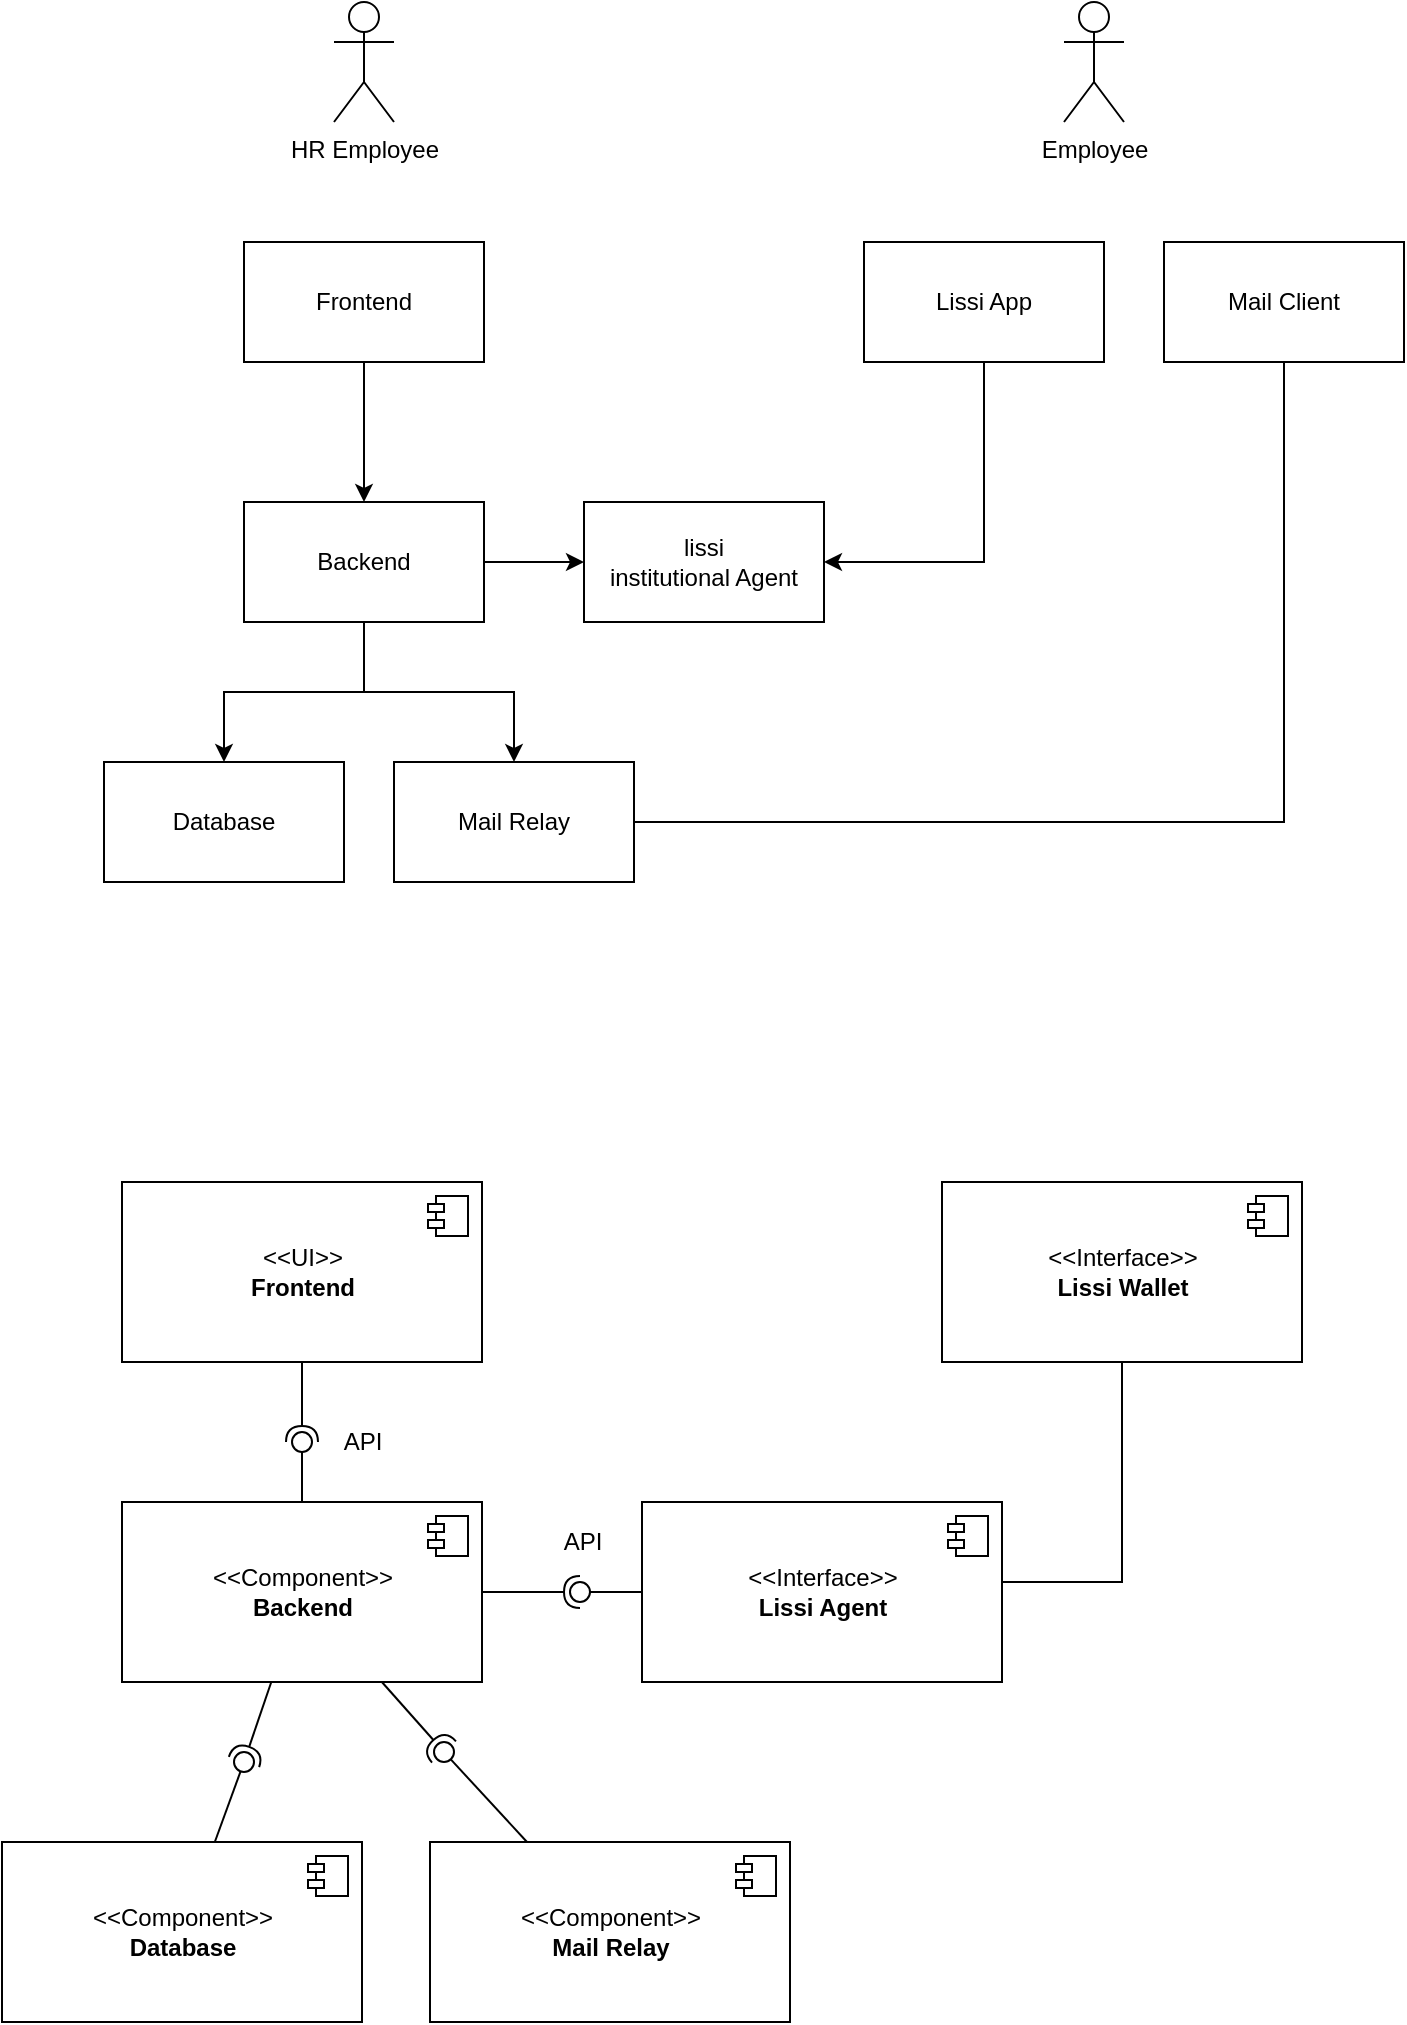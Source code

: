 <mxfile version="18.1.3" type="device"><diagram id="v6VRvSZS7hi8yU_le_NN" name="Seite-1"><mxGraphModel dx="1422" dy="905" grid="1" gridSize="10" guides="1" tooltips="1" connect="1" arrows="1" fold="1" page="1" pageScale="1" pageWidth="827" pageHeight="1169" math="0" shadow="0"><root><mxCell id="0"/><mxCell id="1" parent="0"/><mxCell id="uxKh1ZC-QFpaGqyWdyT6-4" style="edgeStyle=orthogonalEdgeStyle;rounded=0;orthogonalLoop=1;jettySize=auto;html=1;" parent="1" source="uxKh1ZC-QFpaGqyWdyT6-2" target="uxKh1ZC-QFpaGqyWdyT6-3" edge="1"><mxGeometry relative="1" as="geometry"/></mxCell><mxCell id="uxKh1ZC-QFpaGqyWdyT6-2" value="Frontend" style="rounded=0;whiteSpace=wrap;html=1;" parent="1" vertex="1"><mxGeometry x="210" y="190" width="120" height="60" as="geometry"/></mxCell><mxCell id="uxKh1ZC-QFpaGqyWdyT6-7" style="edgeStyle=orthogonalEdgeStyle;rounded=0;orthogonalLoop=1;jettySize=auto;html=1;" parent="1" source="uxKh1ZC-QFpaGqyWdyT6-3" target="uxKh1ZC-QFpaGqyWdyT6-6" edge="1"><mxGeometry relative="1" as="geometry"/></mxCell><mxCell id="uxKh1ZC-QFpaGqyWdyT6-10" style="edgeStyle=orthogonalEdgeStyle;rounded=0;orthogonalLoop=1;jettySize=auto;html=1;" parent="1" source="uxKh1ZC-QFpaGqyWdyT6-3" target="uxKh1ZC-QFpaGqyWdyT6-9" edge="1"><mxGeometry relative="1" as="geometry"/></mxCell><mxCell id="uxKh1ZC-QFpaGqyWdyT6-18" style="edgeStyle=orthogonalEdgeStyle;rounded=0;orthogonalLoop=1;jettySize=auto;html=1;" parent="1" source="uxKh1ZC-QFpaGqyWdyT6-3" target="uxKh1ZC-QFpaGqyWdyT6-17" edge="1"><mxGeometry relative="1" as="geometry"/></mxCell><mxCell id="uxKh1ZC-QFpaGqyWdyT6-3" value="Backend" style="rounded=0;whiteSpace=wrap;html=1;" parent="1" vertex="1"><mxGeometry x="210" y="320" width="120" height="60" as="geometry"/></mxCell><mxCell id="uxKh1ZC-QFpaGqyWdyT6-6" value="lissi&lt;br&gt;institutional Agent" style="rounded=0;whiteSpace=wrap;html=1;" parent="1" vertex="1"><mxGeometry x="380" y="320" width="120" height="60" as="geometry"/></mxCell><mxCell id="uxKh1ZC-QFpaGqyWdyT6-9" value="Database" style="rounded=0;whiteSpace=wrap;html=1;" parent="1" vertex="1"><mxGeometry x="140" y="450" width="120" height="60" as="geometry"/></mxCell><mxCell id="uxKh1ZC-QFpaGqyWdyT6-11" value="Employee" style="shape=umlActor;verticalLabelPosition=bottom;verticalAlign=top;html=1;outlineConnect=0;" parent="1" vertex="1"><mxGeometry x="620" y="70" width="30" height="60" as="geometry"/></mxCell><mxCell id="uxKh1ZC-QFpaGqyWdyT6-22" style="edgeStyle=orthogonalEdgeStyle;rounded=0;orthogonalLoop=1;jettySize=auto;html=1;" parent="1" source="uxKh1ZC-QFpaGqyWdyT6-13" target="uxKh1ZC-QFpaGqyWdyT6-6" edge="1"><mxGeometry relative="1" as="geometry"><Array as="points"><mxPoint x="580" y="350"/></Array></mxGeometry></mxCell><mxCell id="uxKh1ZC-QFpaGqyWdyT6-13" value="Lissi App" style="rounded=0;whiteSpace=wrap;html=1;" parent="1" vertex="1"><mxGeometry x="520" y="190" width="120" height="60" as="geometry"/></mxCell><mxCell id="uxKh1ZC-QFpaGqyWdyT6-15" value="HR Employee" style="shape=umlActor;verticalLabelPosition=bottom;verticalAlign=top;html=1;outlineConnect=0;" parent="1" vertex="1"><mxGeometry x="255" y="70" width="30" height="60" as="geometry"/></mxCell><mxCell id="uxKh1ZC-QFpaGqyWdyT6-21" style="edgeStyle=orthogonalEdgeStyle;rounded=0;orthogonalLoop=1;jettySize=auto;html=1;endArrow=none;endFill=0;" parent="1" source="uxKh1ZC-QFpaGqyWdyT6-17" target="uxKh1ZC-QFpaGqyWdyT6-20" edge="1"><mxGeometry relative="1" as="geometry"/></mxCell><mxCell id="uxKh1ZC-QFpaGqyWdyT6-17" value="Mail Relay" style="rounded=0;whiteSpace=wrap;html=1;" parent="1" vertex="1"><mxGeometry x="285" y="450" width="120" height="60" as="geometry"/></mxCell><mxCell id="uxKh1ZC-QFpaGqyWdyT6-20" value="Mail Client" style="rounded=0;whiteSpace=wrap;html=1;" parent="1" vertex="1"><mxGeometry x="670" y="190" width="120" height="60" as="geometry"/></mxCell><mxCell id="uxKh1ZC-QFpaGqyWdyT6-23" value="&amp;lt;&amp;lt;UI&amp;gt;&amp;gt;&lt;br&gt;&lt;b&gt;Frontend&lt;/b&gt;" style="html=1;dropTarget=0;" parent="1" vertex="1"><mxGeometry x="149" y="660" width="180" height="90" as="geometry"/></mxCell><mxCell id="uxKh1ZC-QFpaGqyWdyT6-24" value="" style="shape=module;jettyWidth=8;jettyHeight=4;" parent="uxKh1ZC-QFpaGqyWdyT6-23" vertex="1"><mxGeometry x="1" width="20" height="20" relative="1" as="geometry"><mxPoint x="-27" y="7" as="offset"/></mxGeometry></mxCell><mxCell id="uxKh1ZC-QFpaGqyWdyT6-25" value="&amp;lt;&amp;lt;Component&amp;gt;&amp;gt;&lt;br&gt;&lt;b&gt;Backend&lt;/b&gt;" style="html=1;dropTarget=0;" parent="1" vertex="1"><mxGeometry x="149" y="820" width="180" height="90" as="geometry"/></mxCell><mxCell id="uxKh1ZC-QFpaGqyWdyT6-26" value="" style="shape=module;jettyWidth=8;jettyHeight=4;" parent="uxKh1ZC-QFpaGqyWdyT6-25" vertex="1"><mxGeometry x="1" width="20" height="20" relative="1" as="geometry"><mxPoint x="-27" y="7" as="offset"/></mxGeometry></mxCell><mxCell id="uxKh1ZC-QFpaGqyWdyT6-27" value="&amp;lt;&amp;lt;Component&amp;gt;&amp;gt;&lt;br&gt;&lt;b&gt;Database&lt;/b&gt;" style="html=1;dropTarget=0;" parent="1" vertex="1"><mxGeometry x="89" y="990" width="180" height="90" as="geometry"/></mxCell><mxCell id="uxKh1ZC-QFpaGqyWdyT6-28" value="" style="shape=module;jettyWidth=8;jettyHeight=4;" parent="uxKh1ZC-QFpaGqyWdyT6-27" vertex="1"><mxGeometry x="1" width="20" height="20" relative="1" as="geometry"><mxPoint x="-27" y="7" as="offset"/></mxGeometry></mxCell><mxCell id="uxKh1ZC-QFpaGqyWdyT6-36" value="&amp;lt;&amp;lt;Component&amp;gt;&amp;gt;&lt;br&gt;&lt;b&gt;Mail Relay&lt;/b&gt;" style="html=1;dropTarget=0;" parent="1" vertex="1"><mxGeometry x="303" y="990" width="180" height="90" as="geometry"/></mxCell><mxCell id="uxKh1ZC-QFpaGqyWdyT6-37" value="" style="shape=module;jettyWidth=8;jettyHeight=4;" parent="uxKh1ZC-QFpaGqyWdyT6-36" vertex="1"><mxGeometry x="1" width="20" height="20" relative="1" as="geometry"><mxPoint x="-27" y="7" as="offset"/></mxGeometry></mxCell><mxCell id="uxKh1ZC-QFpaGqyWdyT6-46" value="&amp;lt;&amp;lt;Interface&amp;gt;&amp;gt;&lt;br&gt;&lt;b&gt;Lissi Agent&lt;/b&gt;" style="html=1;dropTarget=0;" parent="1" vertex="1"><mxGeometry x="409" y="820" width="180" height="90" as="geometry"/></mxCell><mxCell id="uxKh1ZC-QFpaGqyWdyT6-47" value="" style="shape=module;jettyWidth=8;jettyHeight=4;" parent="uxKh1ZC-QFpaGqyWdyT6-46" vertex="1"><mxGeometry x="1" width="20" height="20" relative="1" as="geometry"><mxPoint x="-27" y="7" as="offset"/></mxGeometry></mxCell><mxCell id="uxKh1ZC-QFpaGqyWdyT6-48" value="API" style="text;html=1;align=center;verticalAlign=middle;resizable=0;points=[];autosize=1;strokeColor=none;fillColor=none;" parent="1" vertex="1"><mxGeometry x="364" y="830" width="30" height="20" as="geometry"/></mxCell><mxCell id="uxKh1ZC-QFpaGqyWdyT6-49" value="API" style="text;html=1;align=center;verticalAlign=middle;resizable=0;points=[];autosize=1;strokeColor=none;fillColor=none;" parent="1" vertex="1"><mxGeometry x="254" y="780" width="30" height="20" as="geometry"/></mxCell><mxCell id="uxKh1ZC-QFpaGqyWdyT6-53" style="edgeStyle=orthogonalEdgeStyle;rounded=0;orthogonalLoop=1;jettySize=auto;html=1;endArrow=none;endFill=0;" parent="1" source="uxKh1ZC-QFpaGqyWdyT6-51" target="uxKh1ZC-QFpaGqyWdyT6-46" edge="1"><mxGeometry relative="1" as="geometry"><Array as="points"><mxPoint x="649" y="860"/></Array></mxGeometry></mxCell><mxCell id="uxKh1ZC-QFpaGqyWdyT6-51" value="&amp;lt;&amp;lt;Interface&amp;gt;&amp;gt;&lt;br&gt;&lt;b&gt;Lissi Wallet&lt;/b&gt;" style="html=1;dropTarget=0;" parent="1" vertex="1"><mxGeometry x="559" y="660" width="180" height="90" as="geometry"/></mxCell><mxCell id="uxKh1ZC-QFpaGqyWdyT6-52" value="" style="shape=module;jettyWidth=8;jettyHeight=4;" parent="uxKh1ZC-QFpaGqyWdyT6-51" vertex="1"><mxGeometry x="1" width="20" height="20" relative="1" as="geometry"><mxPoint x="-27" y="7" as="offset"/></mxGeometry></mxCell><mxCell id="uxKh1ZC-QFpaGqyWdyT6-56" value="" style="rounded=0;orthogonalLoop=1;jettySize=auto;html=1;endArrow=none;endFill=0;sketch=0;sourcePerimeterSpacing=0;targetPerimeterSpacing=0;" parent="1" source="uxKh1ZC-QFpaGqyWdyT6-25" target="uxKh1ZC-QFpaGqyWdyT6-58" edge="1"><mxGeometry relative="1" as="geometry"><mxPoint x="209" y="790" as="sourcePoint"/></mxGeometry></mxCell><mxCell id="uxKh1ZC-QFpaGqyWdyT6-57" value="" style="rounded=0;orthogonalLoop=1;jettySize=auto;html=1;endArrow=halfCircle;endFill=0;entryX=0.5;entryY=0.5;endSize=6;strokeWidth=1;sketch=0;" parent="1" source="uxKh1ZC-QFpaGqyWdyT6-23" target="uxKh1ZC-QFpaGqyWdyT6-58" edge="1"><mxGeometry relative="1" as="geometry"><mxPoint x="249" y="790" as="sourcePoint"/></mxGeometry></mxCell><mxCell id="uxKh1ZC-QFpaGqyWdyT6-58" value="" style="ellipse;whiteSpace=wrap;html=1;align=center;aspect=fixed;resizable=0;points=[];outlineConnect=0;sketch=0;" parent="1" vertex="1"><mxGeometry x="234" y="785" width="10" height="10" as="geometry"/></mxCell><mxCell id="uxKh1ZC-QFpaGqyWdyT6-59" value="" style="rounded=0;orthogonalLoop=1;jettySize=auto;html=1;endArrow=none;endFill=0;sketch=0;sourcePerimeterSpacing=0;targetPerimeterSpacing=0;" parent="1" source="uxKh1ZC-QFpaGqyWdyT6-27" target="uxKh1ZC-QFpaGqyWdyT6-61" edge="1"><mxGeometry relative="1" as="geometry"><mxPoint x="169" y="955" as="sourcePoint"/></mxGeometry></mxCell><mxCell id="uxKh1ZC-QFpaGqyWdyT6-60" value="" style="rounded=0;orthogonalLoop=1;jettySize=auto;html=1;endArrow=halfCircle;endFill=0;entryX=0.5;entryY=0.5;endSize=6;strokeWidth=1;sketch=0;" parent="1" source="uxKh1ZC-QFpaGqyWdyT6-25" target="uxKh1ZC-QFpaGqyWdyT6-61" edge="1"><mxGeometry relative="1" as="geometry"><mxPoint x="209" y="955" as="sourcePoint"/></mxGeometry></mxCell><mxCell id="uxKh1ZC-QFpaGqyWdyT6-61" value="" style="ellipse;whiteSpace=wrap;html=1;align=center;aspect=fixed;resizable=0;points=[];outlineConnect=0;sketch=0;" parent="1" vertex="1"><mxGeometry x="205" y="945" width="10" height="10" as="geometry"/></mxCell><mxCell id="uxKh1ZC-QFpaGqyWdyT6-62" value="" style="rounded=0;orthogonalLoop=1;jettySize=auto;html=1;endArrow=none;endFill=0;sketch=0;sourcePerimeterSpacing=0;targetPerimeterSpacing=0;" parent="1" source="uxKh1ZC-QFpaGqyWdyT6-36" target="uxKh1ZC-QFpaGqyWdyT6-64" edge="1"><mxGeometry relative="1" as="geometry"><mxPoint x="339" y="945" as="sourcePoint"/></mxGeometry></mxCell><mxCell id="uxKh1ZC-QFpaGqyWdyT6-63" value="" style="rounded=0;orthogonalLoop=1;jettySize=auto;html=1;endArrow=halfCircle;endFill=0;entryX=0.5;entryY=0.5;endSize=6;strokeWidth=1;sketch=0;" parent="1" source="uxKh1ZC-QFpaGqyWdyT6-25" target="uxKh1ZC-QFpaGqyWdyT6-64" edge="1"><mxGeometry relative="1" as="geometry"><mxPoint x="379" y="945" as="sourcePoint"/></mxGeometry></mxCell><mxCell id="uxKh1ZC-QFpaGqyWdyT6-64" value="" style="ellipse;whiteSpace=wrap;html=1;align=center;aspect=fixed;resizable=0;points=[];outlineConnect=0;sketch=0;" parent="1" vertex="1"><mxGeometry x="305" y="940" width="10" height="10" as="geometry"/></mxCell><mxCell id="uxKh1ZC-QFpaGqyWdyT6-65" value="" style="rounded=0;orthogonalLoop=1;jettySize=auto;html=1;endArrow=none;endFill=0;sketch=0;sourcePerimeterSpacing=0;targetPerimeterSpacing=0;" parent="1" source="uxKh1ZC-QFpaGqyWdyT6-46" target="uxKh1ZC-QFpaGqyWdyT6-67" edge="1"><mxGeometry relative="1" as="geometry"><mxPoint x="659" y="955" as="sourcePoint"/></mxGeometry></mxCell><mxCell id="uxKh1ZC-QFpaGqyWdyT6-66" value="" style="rounded=0;orthogonalLoop=1;jettySize=auto;html=1;endArrow=halfCircle;endFill=0;entryX=0.5;entryY=0.5;endSize=6;strokeWidth=1;sketch=0;" parent="1" source="uxKh1ZC-QFpaGqyWdyT6-25" target="uxKh1ZC-QFpaGqyWdyT6-67" edge="1"><mxGeometry relative="1" as="geometry"><mxPoint x="699" y="955" as="sourcePoint"/></mxGeometry></mxCell><mxCell id="uxKh1ZC-QFpaGqyWdyT6-67" value="" style="ellipse;whiteSpace=wrap;html=1;align=center;aspect=fixed;resizable=0;points=[];outlineConnect=0;sketch=0;" parent="1" vertex="1"><mxGeometry x="373" y="860" width="10" height="10" as="geometry"/></mxCell></root></mxGraphModel></diagram></mxfile>